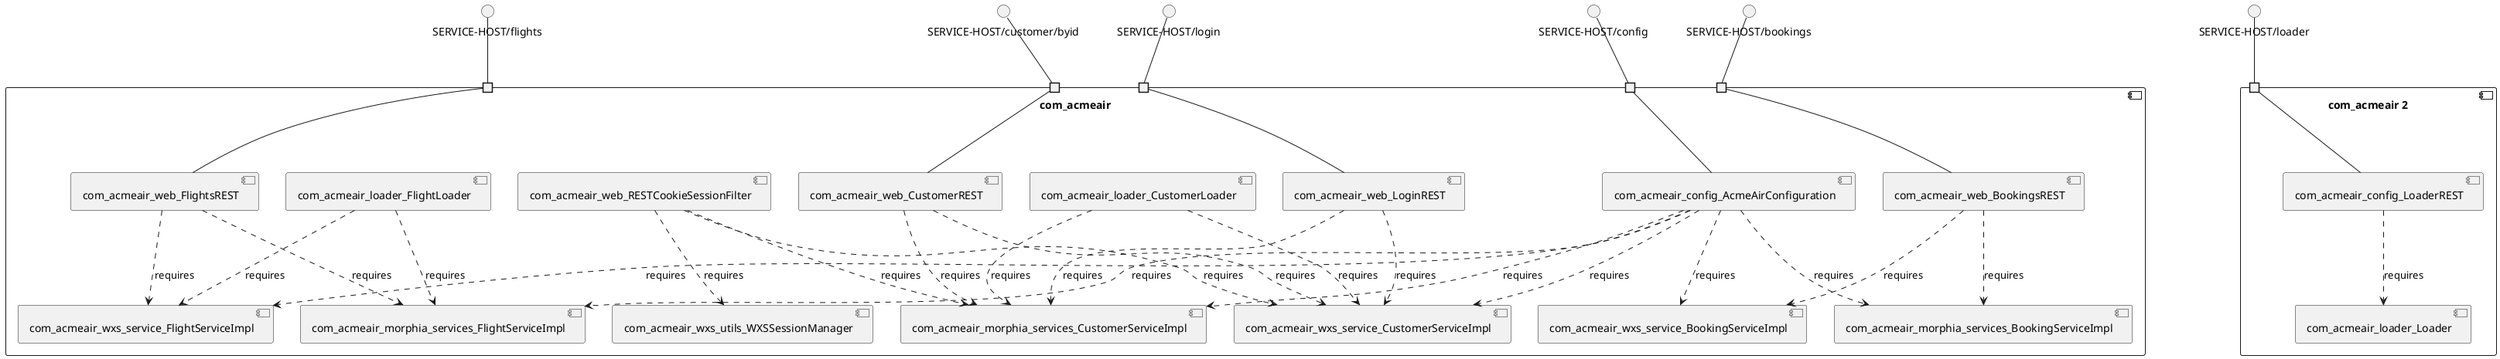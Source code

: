 @startuml
skinparam fixCircleLabelOverlapping true
skinparam componentStyle uml2
component "com_acmeair\n\n\n\n\n\n" {
[com_acmeair_morphia_services_BookingServiceImpl]
[com_acmeair_web_CustomerREST]
[com_acmeair_morphia_services_FlightServiceImpl]
[com_acmeair_web_LoginREST]
[com_acmeair_morphia_services_CustomerServiceImpl]
[com_acmeair_config_AcmeAirConfiguration]
[com_acmeair_loader_CustomerLoader]
[com_acmeair_wxs_utils_WXSSessionManager]
[com_acmeair_web_RESTCookieSessionFilter]
[com_acmeair_wxs_service_CustomerServiceImpl]
[com_acmeair_web_BookingsREST]
[com_acmeair_loader_FlightLoader]
[com_acmeair_web_FlightsREST]
[com_acmeair_wxs_service_BookingServiceImpl]
[com_acmeair_wxs_service_FlightServiceImpl]
portin " " as com_acmeair_requires_SERVICE_HOST_flights
portin " " as com_acmeair_requires_SERVICE_HOST_login
portin " " as com_acmeair_requires_SERVICE_HOST_customer_byid
portin " " as com_acmeair_requires_SERVICE_HOST_bookings
portin " " as com_acmeair_requires_SERVICE_HOST_config
[com_acmeair_config_AcmeAirConfiguration]..>[com_acmeair_morphia_services_CustomerServiceImpl] : requires
[com_acmeair_web_BookingsREST]..>[com_acmeair_wxs_service_BookingServiceImpl] : requires
[com_acmeair_loader_CustomerLoader]..>[com_acmeair_wxs_service_CustomerServiceImpl] : requires
[com_acmeair_web_LoginREST]..>[com_acmeair_wxs_service_CustomerServiceImpl] : requires
[com_acmeair_web_RESTCookieSessionFilter]..>[com_acmeair_morphia_services_CustomerServiceImpl] : requires
[com_acmeair_web_LoginREST]..>[com_acmeair_morphia_services_CustomerServiceImpl] : requires
[com_acmeair_web_FlightsREST]..>[com_acmeair_morphia_services_FlightServiceImpl] : requires
[com_acmeair_config_AcmeAirConfiguration]..>[com_acmeair_wxs_service_BookingServiceImpl] : requires
[com_acmeair_config_AcmeAirConfiguration]..>[com_acmeair_morphia_services_BookingServiceImpl] : requires
[com_acmeair_web_CustomerREST]..>[com_acmeair_morphia_services_CustomerServiceImpl] : requires
[com_acmeair_config_AcmeAirConfiguration]..>[com_acmeair_morphia_services_FlightServiceImpl] : requires
[com_acmeair_loader_FlightLoader]..>[com_acmeair_morphia_services_FlightServiceImpl] : requires
[com_acmeair_web_FlightsREST]..>[com_acmeair_wxs_service_FlightServiceImpl] : requires
[com_acmeair_loader_FlightLoader]..>[com_acmeair_wxs_service_FlightServiceImpl] : requires
[com_acmeair_config_AcmeAirConfiguration]..>[com_acmeair_wxs_service_CustomerServiceImpl] : requires
[com_acmeair_config_AcmeAirConfiguration]..>[com_acmeair_wxs_service_FlightServiceImpl] : requires
[com_acmeair_web_BookingsREST]..>[com_acmeair_morphia_services_BookingServiceImpl] : requires
[com_acmeair_web_RESTCookieSessionFilter]..>[com_acmeair_wxs_service_CustomerServiceImpl] : requires
[com_acmeair_web_CustomerREST]..>[com_acmeair_wxs_service_CustomerServiceImpl] : requires
[com_acmeair_loader_CustomerLoader]..>[com_acmeair_morphia_services_CustomerServiceImpl] : requires
[com_acmeair_web_RESTCookieSessionFilter]..>[com_acmeair_wxs_utils_WXSSessionManager] : requires
"com_acmeair_requires_SERVICE_HOST_login"--[com_acmeair_web_LoginREST]
"com_acmeair_requires_SERVICE_HOST_customer_byid"--[com_acmeair_web_CustomerREST]
"com_acmeair_requires_SERVICE_HOST_config"--[com_acmeair_config_AcmeAirConfiguration]
"com_acmeair_requires_SERVICE_HOST_flights"--[com_acmeair_web_FlightsREST]
"com_acmeair_requires_SERVICE_HOST_bookings"--[com_acmeair_web_BookingsREST]
}
interface "SERVICE-HOST/bookings" as interface.SERVICE_HOST_bookings
interface.SERVICE_HOST_bookings--"com_acmeair_requires_SERVICE_HOST_bookings"
interface "SERVICE-HOST/config" as interface.SERVICE_HOST_config
interface.SERVICE_HOST_config--"com_acmeair_requires_SERVICE_HOST_config"
interface "SERVICE-HOST/customer/byid" as interface.SERVICE_HOST_customer_byid
interface.SERVICE_HOST_customer_byid--"com_acmeair_requires_SERVICE_HOST_customer_byid"
interface "SERVICE-HOST/flights" as interface.SERVICE_HOST_flights
interface.SERVICE_HOST_flights--"com_acmeair_requires_SERVICE_HOST_flights"
interface "SERVICE-HOST/login" as interface.SERVICE_HOST_login
interface.SERVICE_HOST_login--"com_acmeair_requires_SERVICE_HOST_login"
component "com_acmeair 2\n\n\n\n\n\n" {
[com_acmeair_config_LoaderREST]
[com_acmeair_loader_Loader]
portin " " as com_acmeair_2_requires_SERVICE_HOST_loader
[com_acmeair_config_LoaderREST]..>[com_acmeair_loader_Loader] : requires
"com_acmeair_2_requires_SERVICE_HOST_loader"--[com_acmeair_config_LoaderREST]
}
interface "SERVICE-HOST/loader" as interface.SERVICE_HOST_loader
interface.SERVICE_HOST_loader--"com_acmeair_2_requires_SERVICE_HOST_loader"

@enduml
